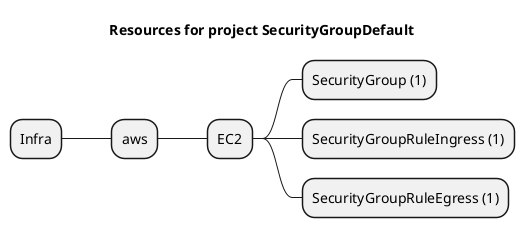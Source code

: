 @startmindmap
title Resources for project SecurityGroupDefault
skinparam monochrome true
+ Infra
++ aws
+++ EC2
++++ SecurityGroup (1)
++++ SecurityGroupRuleIngress (1)
++++ SecurityGroupRuleEgress (1)
@endmindmap